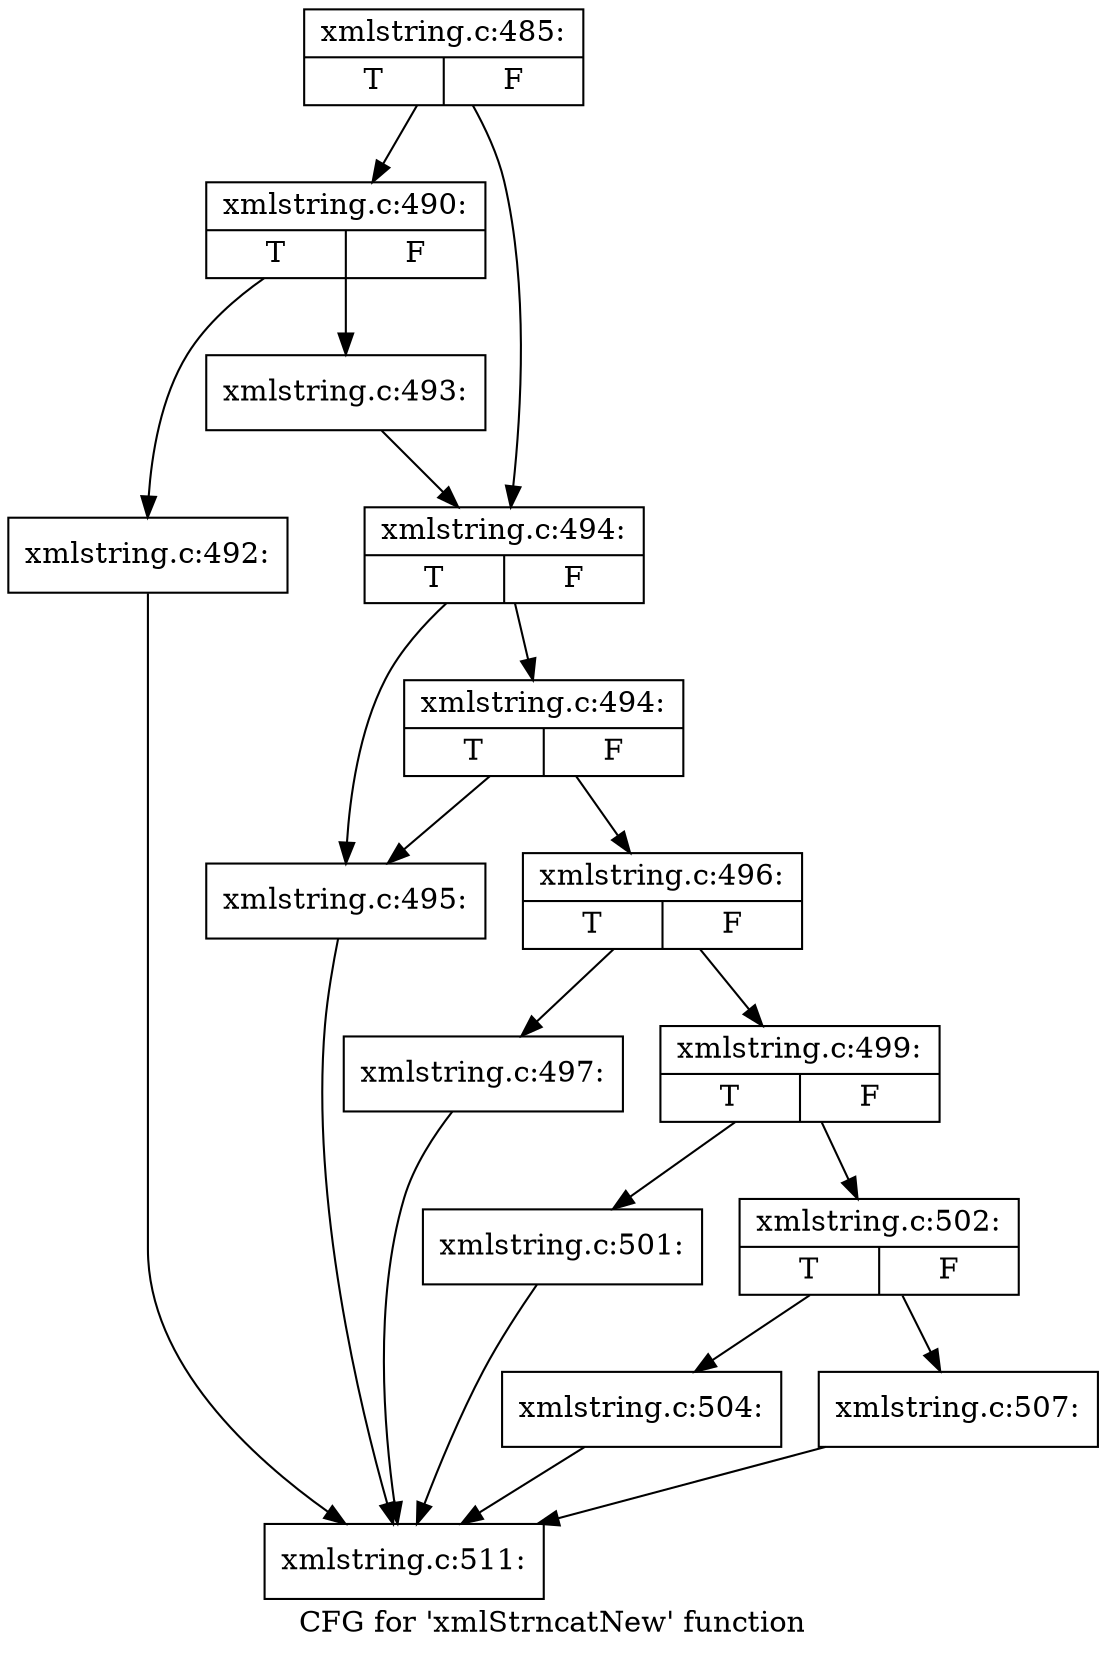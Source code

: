 digraph "CFG for 'xmlStrncatNew' function" {
	label="CFG for 'xmlStrncatNew' function";

	Node0x55c23f80c0f0 [shape=record,label="{xmlstring.c:485:|{<s0>T|<s1>F}}"];
	Node0x55c23f80c0f0 -> Node0x55c23f80fa20;
	Node0x55c23f80c0f0 -> Node0x55c23f80fa70;
	Node0x55c23f80fa20 [shape=record,label="{xmlstring.c:490:|{<s0>T|<s1>F}}"];
	Node0x55c23f80fa20 -> Node0x55c23f810000;
	Node0x55c23f80fa20 -> Node0x55c23f810050;
	Node0x55c23f810000 [shape=record,label="{xmlstring.c:492:}"];
	Node0x55c23f810000 -> Node0x55c23f80ea30;
	Node0x55c23f810050 [shape=record,label="{xmlstring.c:493:}"];
	Node0x55c23f810050 -> Node0x55c23f80fa70;
	Node0x55c23f80fa70 [shape=record,label="{xmlstring.c:494:|{<s0>T|<s1>F}}"];
	Node0x55c23f80fa70 -> Node0x55c23f8105a0;
	Node0x55c23f80fa70 -> Node0x55c23f810640;
	Node0x55c23f810640 [shape=record,label="{xmlstring.c:494:|{<s0>T|<s1>F}}"];
	Node0x55c23f810640 -> Node0x55c23f8105a0;
	Node0x55c23f810640 -> Node0x55c23f8105f0;
	Node0x55c23f8105a0 [shape=record,label="{xmlstring.c:495:}"];
	Node0x55c23f8105a0 -> Node0x55c23f80ea30;
	Node0x55c23f8105f0 [shape=record,label="{xmlstring.c:496:|{<s0>T|<s1>F}}"];
	Node0x55c23f8105f0 -> Node0x55c23f810e50;
	Node0x55c23f8105f0 -> Node0x55c23f810ea0;
	Node0x55c23f810e50 [shape=record,label="{xmlstring.c:497:}"];
	Node0x55c23f810e50 -> Node0x55c23f80ea30;
	Node0x55c23f810ea0 [shape=record,label="{xmlstring.c:499:|{<s0>T|<s1>F}}"];
	Node0x55c23f810ea0 -> Node0x55c23f811680;
	Node0x55c23f810ea0 -> Node0x55c23f8116d0;
	Node0x55c23f811680 [shape=record,label="{xmlstring.c:501:}"];
	Node0x55c23f811680 -> Node0x55c23f80ea30;
	Node0x55c23f8116d0 [shape=record,label="{xmlstring.c:502:|{<s0>T|<s1>F}}"];
	Node0x55c23f8116d0 -> Node0x55c23f812550;
	Node0x55c23f8116d0 -> Node0x55c23f8125a0;
	Node0x55c23f812550 [shape=record,label="{xmlstring.c:504:}"];
	Node0x55c23f812550 -> Node0x55c23f80ea30;
	Node0x55c23f8125a0 [shape=record,label="{xmlstring.c:507:}"];
	Node0x55c23f8125a0 -> Node0x55c23f80ea30;
	Node0x55c23f80ea30 [shape=record,label="{xmlstring.c:511:}"];
}

